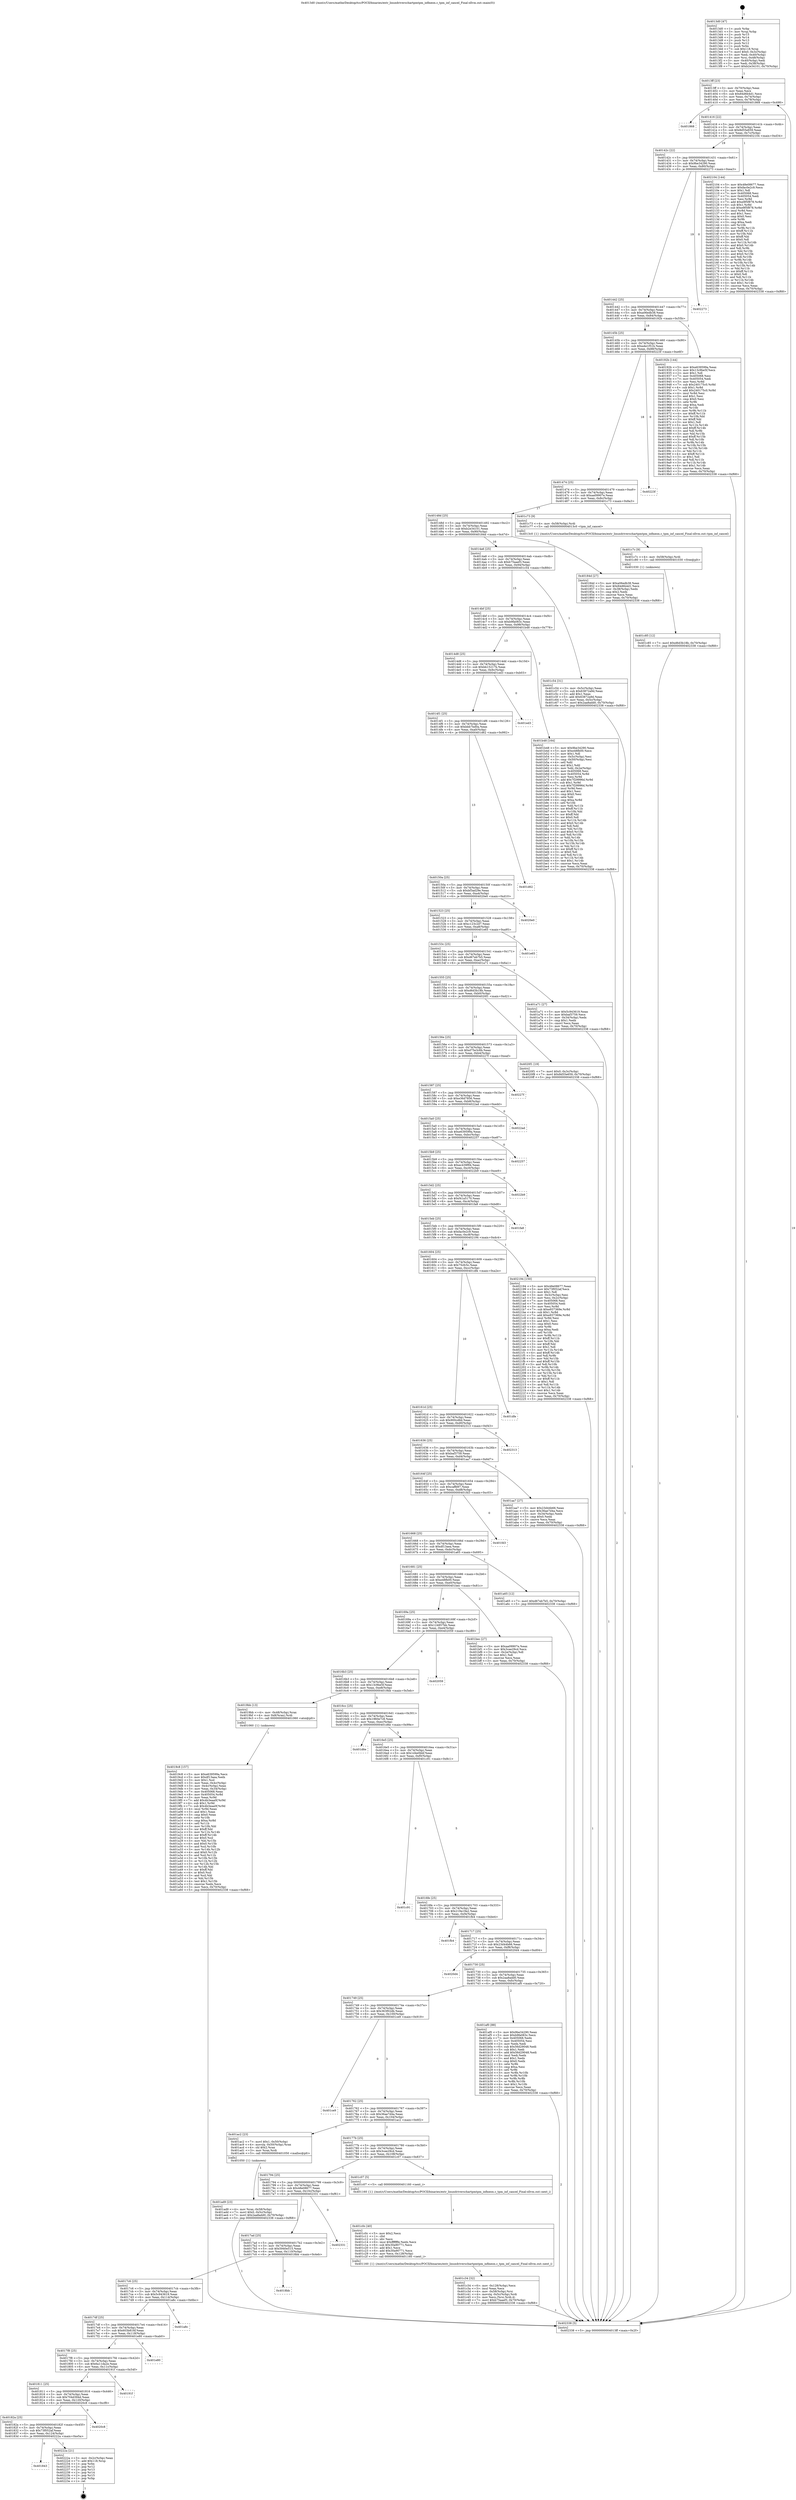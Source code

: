 digraph "0x4013d0" {
  label = "0x4013d0 (/mnt/c/Users/mathe/Desktop/tcc/POCII/binaries/extr_linuxdriverschartpmtpm_infineon.c_tpm_inf_cancel_Final-ollvm.out::main(0))"
  labelloc = "t"
  node[shape=record]

  Entry [label="",width=0.3,height=0.3,shape=circle,fillcolor=black,style=filled]
  "0x4013ff" [label="{
     0x4013ff [23]\l
     | [instrs]\l
     &nbsp;&nbsp;0x4013ff \<+3\>: mov -0x70(%rbp),%eax\l
     &nbsp;&nbsp;0x401402 \<+2\>: mov %eax,%ecx\l
     &nbsp;&nbsp;0x401404 \<+6\>: sub $0x84d6b4d1,%ecx\l
     &nbsp;&nbsp;0x40140a \<+3\>: mov %eax,-0x74(%rbp)\l
     &nbsp;&nbsp;0x40140d \<+3\>: mov %ecx,-0x78(%rbp)\l
     &nbsp;&nbsp;0x401410 \<+6\>: je 0000000000401868 \<main+0x498\>\l
  }"]
  "0x401868" [label="{
     0x401868\l
  }", style=dashed]
  "0x401416" [label="{
     0x401416 [22]\l
     | [instrs]\l
     &nbsp;&nbsp;0x401416 \<+5\>: jmp 000000000040141b \<main+0x4b\>\l
     &nbsp;&nbsp;0x40141b \<+3\>: mov -0x74(%rbp),%eax\l
     &nbsp;&nbsp;0x40141e \<+5\>: sub $0x8d55e659,%eax\l
     &nbsp;&nbsp;0x401423 \<+3\>: mov %eax,-0x7c(%rbp)\l
     &nbsp;&nbsp;0x401426 \<+6\>: je 0000000000402104 \<main+0xd34\>\l
  }"]
  Exit [label="",width=0.3,height=0.3,shape=circle,fillcolor=black,style=filled,peripheries=2]
  "0x402104" [label="{
     0x402104 [144]\l
     | [instrs]\l
     &nbsp;&nbsp;0x402104 \<+5\>: mov $0x48e08677,%eax\l
     &nbsp;&nbsp;0x402109 \<+5\>: mov $0xfac0e2c9,%ecx\l
     &nbsp;&nbsp;0x40210e \<+2\>: mov $0x1,%dl\l
     &nbsp;&nbsp;0x402110 \<+7\>: mov 0x405068,%esi\l
     &nbsp;&nbsp;0x402117 \<+7\>: mov 0x405054,%edi\l
     &nbsp;&nbsp;0x40211e \<+3\>: mov %esi,%r8d\l
     &nbsp;&nbsp;0x402121 \<+7\>: add $0xe9f5f878,%r8d\l
     &nbsp;&nbsp;0x402128 \<+4\>: sub $0x1,%r8d\l
     &nbsp;&nbsp;0x40212c \<+7\>: sub $0xe9f5f878,%r8d\l
     &nbsp;&nbsp;0x402133 \<+4\>: imul %r8d,%esi\l
     &nbsp;&nbsp;0x402137 \<+3\>: and $0x1,%esi\l
     &nbsp;&nbsp;0x40213a \<+3\>: cmp $0x0,%esi\l
     &nbsp;&nbsp;0x40213d \<+4\>: sete %r9b\l
     &nbsp;&nbsp;0x402141 \<+3\>: cmp $0xa,%edi\l
     &nbsp;&nbsp;0x402144 \<+4\>: setl %r10b\l
     &nbsp;&nbsp;0x402148 \<+3\>: mov %r9b,%r11b\l
     &nbsp;&nbsp;0x40214b \<+4\>: xor $0xff,%r11b\l
     &nbsp;&nbsp;0x40214f \<+3\>: mov %r10b,%bl\l
     &nbsp;&nbsp;0x402152 \<+3\>: xor $0xff,%bl\l
     &nbsp;&nbsp;0x402155 \<+3\>: xor $0x0,%dl\l
     &nbsp;&nbsp;0x402158 \<+3\>: mov %r11b,%r14b\l
     &nbsp;&nbsp;0x40215b \<+4\>: and $0x0,%r14b\l
     &nbsp;&nbsp;0x40215f \<+3\>: and %dl,%r9b\l
     &nbsp;&nbsp;0x402162 \<+3\>: mov %bl,%r15b\l
     &nbsp;&nbsp;0x402165 \<+4\>: and $0x0,%r15b\l
     &nbsp;&nbsp;0x402169 \<+3\>: and %dl,%r10b\l
     &nbsp;&nbsp;0x40216c \<+3\>: or %r9b,%r14b\l
     &nbsp;&nbsp;0x40216f \<+3\>: or %r10b,%r15b\l
     &nbsp;&nbsp;0x402172 \<+3\>: xor %r15b,%r14b\l
     &nbsp;&nbsp;0x402175 \<+3\>: or %bl,%r11b\l
     &nbsp;&nbsp;0x402178 \<+4\>: xor $0xff,%r11b\l
     &nbsp;&nbsp;0x40217c \<+3\>: or $0x0,%dl\l
     &nbsp;&nbsp;0x40217f \<+3\>: and %dl,%r11b\l
     &nbsp;&nbsp;0x402182 \<+3\>: or %r11b,%r14b\l
     &nbsp;&nbsp;0x402185 \<+4\>: test $0x1,%r14b\l
     &nbsp;&nbsp;0x402189 \<+3\>: cmovne %ecx,%eax\l
     &nbsp;&nbsp;0x40218c \<+3\>: mov %eax,-0x70(%rbp)\l
     &nbsp;&nbsp;0x40218f \<+5\>: jmp 0000000000402338 \<main+0xf68\>\l
  }"]
  "0x40142c" [label="{
     0x40142c [22]\l
     | [instrs]\l
     &nbsp;&nbsp;0x40142c \<+5\>: jmp 0000000000401431 \<main+0x61\>\l
     &nbsp;&nbsp;0x401431 \<+3\>: mov -0x74(%rbp),%eax\l
     &nbsp;&nbsp;0x401434 \<+5\>: sub $0x9be34290,%eax\l
     &nbsp;&nbsp;0x401439 \<+3\>: mov %eax,-0x80(%rbp)\l
     &nbsp;&nbsp;0x40143c \<+6\>: je 0000000000402273 \<main+0xea3\>\l
  }"]
  "0x401843" [label="{
     0x401843\l
  }", style=dashed]
  "0x402273" [label="{
     0x402273\l
  }", style=dashed]
  "0x401442" [label="{
     0x401442 [25]\l
     | [instrs]\l
     &nbsp;&nbsp;0x401442 \<+5\>: jmp 0000000000401447 \<main+0x77\>\l
     &nbsp;&nbsp;0x401447 \<+3\>: mov -0x74(%rbp),%eax\l
     &nbsp;&nbsp;0x40144a \<+5\>: sub $0xa06edb38,%eax\l
     &nbsp;&nbsp;0x40144f \<+6\>: mov %eax,-0x84(%rbp)\l
     &nbsp;&nbsp;0x401455 \<+6\>: je 000000000040192b \<main+0x55b\>\l
  }"]
  "0x40222a" [label="{
     0x40222a [21]\l
     | [instrs]\l
     &nbsp;&nbsp;0x40222a \<+3\>: mov -0x2c(%rbp),%eax\l
     &nbsp;&nbsp;0x40222d \<+7\>: add $0x118,%rsp\l
     &nbsp;&nbsp;0x402234 \<+1\>: pop %rbx\l
     &nbsp;&nbsp;0x402235 \<+2\>: pop %r12\l
     &nbsp;&nbsp;0x402237 \<+2\>: pop %r13\l
     &nbsp;&nbsp;0x402239 \<+2\>: pop %r14\l
     &nbsp;&nbsp;0x40223b \<+2\>: pop %r15\l
     &nbsp;&nbsp;0x40223d \<+1\>: pop %rbp\l
     &nbsp;&nbsp;0x40223e \<+1\>: ret\l
  }"]
  "0x40192b" [label="{
     0x40192b [144]\l
     | [instrs]\l
     &nbsp;&nbsp;0x40192b \<+5\>: mov $0xe639599a,%eax\l
     &nbsp;&nbsp;0x401930 \<+5\>: mov $0x13c9be5f,%ecx\l
     &nbsp;&nbsp;0x401935 \<+2\>: mov $0x1,%dl\l
     &nbsp;&nbsp;0x401937 \<+7\>: mov 0x405068,%esi\l
     &nbsp;&nbsp;0x40193e \<+7\>: mov 0x405054,%edi\l
     &nbsp;&nbsp;0x401945 \<+3\>: mov %esi,%r8d\l
     &nbsp;&nbsp;0x401948 \<+7\>: sub $0x240175c0,%r8d\l
     &nbsp;&nbsp;0x40194f \<+4\>: sub $0x1,%r8d\l
     &nbsp;&nbsp;0x401953 \<+7\>: add $0x240175c0,%r8d\l
     &nbsp;&nbsp;0x40195a \<+4\>: imul %r8d,%esi\l
     &nbsp;&nbsp;0x40195e \<+3\>: and $0x1,%esi\l
     &nbsp;&nbsp;0x401961 \<+3\>: cmp $0x0,%esi\l
     &nbsp;&nbsp;0x401964 \<+4\>: sete %r9b\l
     &nbsp;&nbsp;0x401968 \<+3\>: cmp $0xa,%edi\l
     &nbsp;&nbsp;0x40196b \<+4\>: setl %r10b\l
     &nbsp;&nbsp;0x40196f \<+3\>: mov %r9b,%r11b\l
     &nbsp;&nbsp;0x401972 \<+4\>: xor $0xff,%r11b\l
     &nbsp;&nbsp;0x401976 \<+3\>: mov %r10b,%bl\l
     &nbsp;&nbsp;0x401979 \<+3\>: xor $0xff,%bl\l
     &nbsp;&nbsp;0x40197c \<+3\>: xor $0x1,%dl\l
     &nbsp;&nbsp;0x40197f \<+3\>: mov %r11b,%r14b\l
     &nbsp;&nbsp;0x401982 \<+4\>: and $0xff,%r14b\l
     &nbsp;&nbsp;0x401986 \<+3\>: and %dl,%r9b\l
     &nbsp;&nbsp;0x401989 \<+3\>: mov %bl,%r15b\l
     &nbsp;&nbsp;0x40198c \<+4\>: and $0xff,%r15b\l
     &nbsp;&nbsp;0x401990 \<+3\>: and %dl,%r10b\l
     &nbsp;&nbsp;0x401993 \<+3\>: or %r9b,%r14b\l
     &nbsp;&nbsp;0x401996 \<+3\>: or %r10b,%r15b\l
     &nbsp;&nbsp;0x401999 \<+3\>: xor %r15b,%r14b\l
     &nbsp;&nbsp;0x40199c \<+3\>: or %bl,%r11b\l
     &nbsp;&nbsp;0x40199f \<+4\>: xor $0xff,%r11b\l
     &nbsp;&nbsp;0x4019a3 \<+3\>: or $0x1,%dl\l
     &nbsp;&nbsp;0x4019a6 \<+3\>: and %dl,%r11b\l
     &nbsp;&nbsp;0x4019a9 \<+3\>: or %r11b,%r14b\l
     &nbsp;&nbsp;0x4019ac \<+4\>: test $0x1,%r14b\l
     &nbsp;&nbsp;0x4019b0 \<+3\>: cmovne %ecx,%eax\l
     &nbsp;&nbsp;0x4019b3 \<+3\>: mov %eax,-0x70(%rbp)\l
     &nbsp;&nbsp;0x4019b6 \<+5\>: jmp 0000000000402338 \<main+0xf68\>\l
  }"]
  "0x40145b" [label="{
     0x40145b [25]\l
     | [instrs]\l
     &nbsp;&nbsp;0x40145b \<+5\>: jmp 0000000000401460 \<main+0x90\>\l
     &nbsp;&nbsp;0x401460 \<+3\>: mov -0x74(%rbp),%eax\l
     &nbsp;&nbsp;0x401463 \<+5\>: sub $0xa4e1f51b,%eax\l
     &nbsp;&nbsp;0x401468 \<+6\>: mov %eax,-0x88(%rbp)\l
     &nbsp;&nbsp;0x40146e \<+6\>: je 000000000040223f \<main+0xe6f\>\l
  }"]
  "0x40182a" [label="{
     0x40182a [25]\l
     | [instrs]\l
     &nbsp;&nbsp;0x40182a \<+5\>: jmp 000000000040182f \<main+0x45f\>\l
     &nbsp;&nbsp;0x40182f \<+3\>: mov -0x74(%rbp),%eax\l
     &nbsp;&nbsp;0x401832 \<+5\>: sub $0x73f052af,%eax\l
     &nbsp;&nbsp;0x401837 \<+6\>: mov %eax,-0x124(%rbp)\l
     &nbsp;&nbsp;0x40183d \<+6\>: je 000000000040222a \<main+0xe5a\>\l
  }"]
  "0x40223f" [label="{
     0x40223f\l
  }", style=dashed]
  "0x401474" [label="{
     0x401474 [25]\l
     | [instrs]\l
     &nbsp;&nbsp;0x401474 \<+5\>: jmp 0000000000401479 \<main+0xa9\>\l
     &nbsp;&nbsp;0x401479 \<+3\>: mov -0x74(%rbp),%eax\l
     &nbsp;&nbsp;0x40147c \<+5\>: sub $0xaa09907e,%eax\l
     &nbsp;&nbsp;0x401481 \<+6\>: mov %eax,-0x8c(%rbp)\l
     &nbsp;&nbsp;0x401487 \<+6\>: je 0000000000401c73 \<main+0x8a3\>\l
  }"]
  "0x4020c8" [label="{
     0x4020c8\l
  }", style=dashed]
  "0x401c73" [label="{
     0x401c73 [9]\l
     | [instrs]\l
     &nbsp;&nbsp;0x401c73 \<+4\>: mov -0x58(%rbp),%rdi\l
     &nbsp;&nbsp;0x401c77 \<+5\>: call 00000000004013c0 \<tpm_inf_cancel\>\l
     | [calls]\l
     &nbsp;&nbsp;0x4013c0 \{1\} (/mnt/c/Users/mathe/Desktop/tcc/POCII/binaries/extr_linuxdriverschartpmtpm_infineon.c_tpm_inf_cancel_Final-ollvm.out::tpm_inf_cancel)\l
  }"]
  "0x40148d" [label="{
     0x40148d [25]\l
     | [instrs]\l
     &nbsp;&nbsp;0x40148d \<+5\>: jmp 0000000000401492 \<main+0xc2\>\l
     &nbsp;&nbsp;0x401492 \<+3\>: mov -0x74(%rbp),%eax\l
     &nbsp;&nbsp;0x401495 \<+5\>: sub $0xb2e34101,%eax\l
     &nbsp;&nbsp;0x40149a \<+6\>: mov %eax,-0x90(%rbp)\l
     &nbsp;&nbsp;0x4014a0 \<+6\>: je 000000000040184d \<main+0x47d\>\l
  }"]
  "0x401811" [label="{
     0x401811 [25]\l
     | [instrs]\l
     &nbsp;&nbsp;0x401811 \<+5\>: jmp 0000000000401816 \<main+0x446\>\l
     &nbsp;&nbsp;0x401816 \<+3\>: mov -0x74(%rbp),%eax\l
     &nbsp;&nbsp;0x401819 \<+5\>: sub $0x704d394d,%eax\l
     &nbsp;&nbsp;0x40181e \<+6\>: mov %eax,-0x120(%rbp)\l
     &nbsp;&nbsp;0x401824 \<+6\>: je 00000000004020c8 \<main+0xcf8\>\l
  }"]
  "0x40184d" [label="{
     0x40184d [27]\l
     | [instrs]\l
     &nbsp;&nbsp;0x40184d \<+5\>: mov $0xa06edb38,%eax\l
     &nbsp;&nbsp;0x401852 \<+5\>: mov $0x84d6b4d1,%ecx\l
     &nbsp;&nbsp;0x401857 \<+3\>: mov -0x38(%rbp),%edx\l
     &nbsp;&nbsp;0x40185a \<+3\>: cmp $0x2,%edx\l
     &nbsp;&nbsp;0x40185d \<+3\>: cmovne %ecx,%eax\l
     &nbsp;&nbsp;0x401860 \<+3\>: mov %eax,-0x70(%rbp)\l
     &nbsp;&nbsp;0x401863 \<+5\>: jmp 0000000000402338 \<main+0xf68\>\l
  }"]
  "0x4014a6" [label="{
     0x4014a6 [25]\l
     | [instrs]\l
     &nbsp;&nbsp;0x4014a6 \<+5\>: jmp 00000000004014ab \<main+0xdb\>\l
     &nbsp;&nbsp;0x4014ab \<+3\>: mov -0x74(%rbp),%eax\l
     &nbsp;&nbsp;0x4014ae \<+5\>: sub $0xb75aaef3,%eax\l
     &nbsp;&nbsp;0x4014b3 \<+6\>: mov %eax,-0x94(%rbp)\l
     &nbsp;&nbsp;0x4014b9 \<+6\>: je 0000000000401c54 \<main+0x884\>\l
  }"]
  "0x402338" [label="{
     0x402338 [5]\l
     | [instrs]\l
     &nbsp;&nbsp;0x402338 \<+5\>: jmp 00000000004013ff \<main+0x2f\>\l
  }"]
  "0x4013d0" [label="{
     0x4013d0 [47]\l
     | [instrs]\l
     &nbsp;&nbsp;0x4013d0 \<+1\>: push %rbp\l
     &nbsp;&nbsp;0x4013d1 \<+3\>: mov %rsp,%rbp\l
     &nbsp;&nbsp;0x4013d4 \<+2\>: push %r15\l
     &nbsp;&nbsp;0x4013d6 \<+2\>: push %r14\l
     &nbsp;&nbsp;0x4013d8 \<+2\>: push %r13\l
     &nbsp;&nbsp;0x4013da \<+2\>: push %r12\l
     &nbsp;&nbsp;0x4013dc \<+1\>: push %rbx\l
     &nbsp;&nbsp;0x4013dd \<+7\>: sub $0x118,%rsp\l
     &nbsp;&nbsp;0x4013e4 \<+7\>: movl $0x0,-0x3c(%rbp)\l
     &nbsp;&nbsp;0x4013eb \<+3\>: mov %edi,-0x40(%rbp)\l
     &nbsp;&nbsp;0x4013ee \<+4\>: mov %rsi,-0x48(%rbp)\l
     &nbsp;&nbsp;0x4013f2 \<+3\>: mov -0x40(%rbp),%edi\l
     &nbsp;&nbsp;0x4013f5 \<+3\>: mov %edi,-0x38(%rbp)\l
     &nbsp;&nbsp;0x4013f8 \<+7\>: movl $0xb2e34101,-0x70(%rbp)\l
  }"]
  "0x40191f" [label="{
     0x40191f\l
  }", style=dashed]
  "0x401c54" [label="{
     0x401c54 [31]\l
     | [instrs]\l
     &nbsp;&nbsp;0x401c54 \<+3\>: mov -0x5c(%rbp),%eax\l
     &nbsp;&nbsp;0x401c57 \<+5\>: sub $0x63872a9d,%eax\l
     &nbsp;&nbsp;0x401c5c \<+3\>: add $0x1,%eax\l
     &nbsp;&nbsp;0x401c5f \<+5\>: add $0x63872a9d,%eax\l
     &nbsp;&nbsp;0x401c64 \<+3\>: mov %eax,-0x5c(%rbp)\l
     &nbsp;&nbsp;0x401c67 \<+7\>: movl $0x2aa8add0,-0x70(%rbp)\l
     &nbsp;&nbsp;0x401c6e \<+5\>: jmp 0000000000402338 \<main+0xf68\>\l
  }"]
  "0x4014bf" [label="{
     0x4014bf [25]\l
     | [instrs]\l
     &nbsp;&nbsp;0x4014bf \<+5\>: jmp 00000000004014c4 \<main+0xf4\>\l
     &nbsp;&nbsp;0x4014c4 \<+3\>: mov -0x74(%rbp),%eax\l
     &nbsp;&nbsp;0x4014c7 \<+5\>: sub $0xb9fa083c,%eax\l
     &nbsp;&nbsp;0x4014cc \<+6\>: mov %eax,-0x98(%rbp)\l
     &nbsp;&nbsp;0x4014d2 \<+6\>: je 0000000000401b48 \<main+0x778\>\l
  }"]
  "0x4017f8" [label="{
     0x4017f8 [25]\l
     | [instrs]\l
     &nbsp;&nbsp;0x4017f8 \<+5\>: jmp 00000000004017fd \<main+0x42d\>\l
     &nbsp;&nbsp;0x4017fd \<+3\>: mov -0x74(%rbp),%eax\l
     &nbsp;&nbsp;0x401800 \<+5\>: sub $0x6a11da2e,%eax\l
     &nbsp;&nbsp;0x401805 \<+6\>: mov %eax,-0x11c(%rbp)\l
     &nbsp;&nbsp;0x40180b \<+6\>: je 000000000040191f \<main+0x54f\>\l
  }"]
  "0x401b48" [label="{
     0x401b48 [164]\l
     | [instrs]\l
     &nbsp;&nbsp;0x401b48 \<+5\>: mov $0x9be34290,%eax\l
     &nbsp;&nbsp;0x401b4d \<+5\>: mov $0xe48fb00,%ecx\l
     &nbsp;&nbsp;0x401b52 \<+2\>: mov $0x1,%dl\l
     &nbsp;&nbsp;0x401b54 \<+3\>: mov -0x5c(%rbp),%esi\l
     &nbsp;&nbsp;0x401b57 \<+3\>: cmp -0x50(%rbp),%esi\l
     &nbsp;&nbsp;0x401b5a \<+4\>: setl %dil\l
     &nbsp;&nbsp;0x401b5e \<+4\>: and $0x1,%dil\l
     &nbsp;&nbsp;0x401b62 \<+4\>: mov %dil,-0x2e(%rbp)\l
     &nbsp;&nbsp;0x401b66 \<+7\>: mov 0x405068,%esi\l
     &nbsp;&nbsp;0x401b6d \<+8\>: mov 0x405054,%r8d\l
     &nbsp;&nbsp;0x401b75 \<+3\>: mov %esi,%r9d\l
     &nbsp;&nbsp;0x401b78 \<+7\>: add $0x7f29996d,%r9d\l
     &nbsp;&nbsp;0x401b7f \<+4\>: sub $0x1,%r9d\l
     &nbsp;&nbsp;0x401b83 \<+7\>: sub $0x7f29996d,%r9d\l
     &nbsp;&nbsp;0x401b8a \<+4\>: imul %r9d,%esi\l
     &nbsp;&nbsp;0x401b8e \<+3\>: and $0x1,%esi\l
     &nbsp;&nbsp;0x401b91 \<+3\>: cmp $0x0,%esi\l
     &nbsp;&nbsp;0x401b94 \<+4\>: sete %dil\l
     &nbsp;&nbsp;0x401b98 \<+4\>: cmp $0xa,%r8d\l
     &nbsp;&nbsp;0x401b9c \<+4\>: setl %r10b\l
     &nbsp;&nbsp;0x401ba0 \<+3\>: mov %dil,%r11b\l
     &nbsp;&nbsp;0x401ba3 \<+4\>: xor $0xff,%r11b\l
     &nbsp;&nbsp;0x401ba7 \<+3\>: mov %r10b,%bl\l
     &nbsp;&nbsp;0x401baa \<+3\>: xor $0xff,%bl\l
     &nbsp;&nbsp;0x401bad \<+3\>: xor $0x0,%dl\l
     &nbsp;&nbsp;0x401bb0 \<+3\>: mov %r11b,%r14b\l
     &nbsp;&nbsp;0x401bb3 \<+4\>: and $0x0,%r14b\l
     &nbsp;&nbsp;0x401bb7 \<+3\>: and %dl,%dil\l
     &nbsp;&nbsp;0x401bba \<+3\>: mov %bl,%r15b\l
     &nbsp;&nbsp;0x401bbd \<+4\>: and $0x0,%r15b\l
     &nbsp;&nbsp;0x401bc1 \<+3\>: and %dl,%r10b\l
     &nbsp;&nbsp;0x401bc4 \<+3\>: or %dil,%r14b\l
     &nbsp;&nbsp;0x401bc7 \<+3\>: or %r10b,%r15b\l
     &nbsp;&nbsp;0x401bca \<+3\>: xor %r15b,%r14b\l
     &nbsp;&nbsp;0x401bcd \<+3\>: or %bl,%r11b\l
     &nbsp;&nbsp;0x401bd0 \<+4\>: xor $0xff,%r11b\l
     &nbsp;&nbsp;0x401bd4 \<+3\>: or $0x0,%dl\l
     &nbsp;&nbsp;0x401bd7 \<+3\>: and %dl,%r11b\l
     &nbsp;&nbsp;0x401bda \<+3\>: or %r11b,%r14b\l
     &nbsp;&nbsp;0x401bdd \<+4\>: test $0x1,%r14b\l
     &nbsp;&nbsp;0x401be1 \<+3\>: cmovne %ecx,%eax\l
     &nbsp;&nbsp;0x401be4 \<+3\>: mov %eax,-0x70(%rbp)\l
     &nbsp;&nbsp;0x401be7 \<+5\>: jmp 0000000000402338 \<main+0xf68\>\l
  }"]
  "0x4014d8" [label="{
     0x4014d8 [25]\l
     | [instrs]\l
     &nbsp;&nbsp;0x4014d8 \<+5\>: jmp 00000000004014dd \<main+0x10d\>\l
     &nbsp;&nbsp;0x4014dd \<+3\>: mov -0x74(%rbp),%eax\l
     &nbsp;&nbsp;0x4014e0 \<+5\>: sub $0xbb15217b,%eax\l
     &nbsp;&nbsp;0x4014e5 \<+6\>: mov %eax,-0x9c(%rbp)\l
     &nbsp;&nbsp;0x4014eb \<+6\>: je 0000000000401ed3 \<main+0xb03\>\l
  }"]
  "0x401e80" [label="{
     0x401e80\l
  }", style=dashed]
  "0x401ed3" [label="{
     0x401ed3\l
  }", style=dashed]
  "0x4014f1" [label="{
     0x4014f1 [25]\l
     | [instrs]\l
     &nbsp;&nbsp;0x4014f1 \<+5\>: jmp 00000000004014f6 \<main+0x126\>\l
     &nbsp;&nbsp;0x4014f6 \<+3\>: mov -0x74(%rbp),%eax\l
     &nbsp;&nbsp;0x4014f9 \<+5\>: sub $0xbbb7bd0a,%eax\l
     &nbsp;&nbsp;0x4014fe \<+6\>: mov %eax,-0xa0(%rbp)\l
     &nbsp;&nbsp;0x401504 \<+6\>: je 0000000000401d62 \<main+0x992\>\l
  }"]
  "0x4017df" [label="{
     0x4017df [25]\l
     | [instrs]\l
     &nbsp;&nbsp;0x4017df \<+5\>: jmp 00000000004017e4 \<main+0x414\>\l
     &nbsp;&nbsp;0x4017e4 \<+3\>: mov -0x74(%rbp),%eax\l
     &nbsp;&nbsp;0x4017e7 \<+5\>: sub $0x603b816f,%eax\l
     &nbsp;&nbsp;0x4017ec \<+6\>: mov %eax,-0x118(%rbp)\l
     &nbsp;&nbsp;0x4017f2 \<+6\>: je 0000000000401e80 \<main+0xab0\>\l
  }"]
  "0x401d62" [label="{
     0x401d62\l
  }", style=dashed]
  "0x40150a" [label="{
     0x40150a [25]\l
     | [instrs]\l
     &nbsp;&nbsp;0x40150a \<+5\>: jmp 000000000040150f \<main+0x13f\>\l
     &nbsp;&nbsp;0x40150f \<+3\>: mov -0x74(%rbp),%eax\l
     &nbsp;&nbsp;0x401512 \<+5\>: sub $0xbf3ad29e,%eax\l
     &nbsp;&nbsp;0x401517 \<+6\>: mov %eax,-0xa4(%rbp)\l
     &nbsp;&nbsp;0x40151d \<+6\>: je 00000000004020e0 \<main+0xd10\>\l
  }"]
  "0x401a8c" [label="{
     0x401a8c\l
  }", style=dashed]
  "0x4020e0" [label="{
     0x4020e0\l
  }", style=dashed]
  "0x401523" [label="{
     0x401523 [25]\l
     | [instrs]\l
     &nbsp;&nbsp;0x401523 \<+5\>: jmp 0000000000401528 \<main+0x158\>\l
     &nbsp;&nbsp;0x401528 \<+3\>: mov -0x74(%rbp),%eax\l
     &nbsp;&nbsp;0x40152b \<+5\>: sub $0xc123c2d7,%eax\l
     &nbsp;&nbsp;0x401530 \<+6\>: mov %eax,-0xa8(%rbp)\l
     &nbsp;&nbsp;0x401536 \<+6\>: je 0000000000401e65 \<main+0xa95\>\l
  }"]
  "0x4017c6" [label="{
     0x4017c6 [25]\l
     | [instrs]\l
     &nbsp;&nbsp;0x4017c6 \<+5\>: jmp 00000000004017cb \<main+0x3fb\>\l
     &nbsp;&nbsp;0x4017cb \<+3\>: mov -0x74(%rbp),%eax\l
     &nbsp;&nbsp;0x4017ce \<+5\>: sub $0x5c943619,%eax\l
     &nbsp;&nbsp;0x4017d3 \<+6\>: mov %eax,-0x114(%rbp)\l
     &nbsp;&nbsp;0x4017d9 \<+6\>: je 0000000000401a8c \<main+0x6bc\>\l
  }"]
  "0x401e65" [label="{
     0x401e65\l
  }", style=dashed]
  "0x40153c" [label="{
     0x40153c [25]\l
     | [instrs]\l
     &nbsp;&nbsp;0x40153c \<+5\>: jmp 0000000000401541 \<main+0x171\>\l
     &nbsp;&nbsp;0x401541 \<+3\>: mov -0x74(%rbp),%eax\l
     &nbsp;&nbsp;0x401544 \<+5\>: sub $0xd67eb7b5,%eax\l
     &nbsp;&nbsp;0x401549 \<+6\>: mov %eax,-0xac(%rbp)\l
     &nbsp;&nbsp;0x40154f \<+6\>: je 0000000000401a71 \<main+0x6a1\>\l
  }"]
  "0x4018bb" [label="{
     0x4018bb\l
  }", style=dashed]
  "0x401a71" [label="{
     0x401a71 [27]\l
     | [instrs]\l
     &nbsp;&nbsp;0x401a71 \<+5\>: mov $0x5c943619,%eax\l
     &nbsp;&nbsp;0x401a76 \<+5\>: mov $0xbaf3759,%ecx\l
     &nbsp;&nbsp;0x401a7b \<+3\>: mov -0x34(%rbp),%edx\l
     &nbsp;&nbsp;0x401a7e \<+3\>: cmp $0x1,%edx\l
     &nbsp;&nbsp;0x401a81 \<+3\>: cmovl %ecx,%eax\l
     &nbsp;&nbsp;0x401a84 \<+3\>: mov %eax,-0x70(%rbp)\l
     &nbsp;&nbsp;0x401a87 \<+5\>: jmp 0000000000402338 \<main+0xf68\>\l
  }"]
  "0x401555" [label="{
     0x401555 [25]\l
     | [instrs]\l
     &nbsp;&nbsp;0x401555 \<+5\>: jmp 000000000040155a \<main+0x18a\>\l
     &nbsp;&nbsp;0x40155a \<+3\>: mov -0x74(%rbp),%eax\l
     &nbsp;&nbsp;0x40155d \<+5\>: sub $0xd6d3b18b,%eax\l
     &nbsp;&nbsp;0x401562 \<+6\>: mov %eax,-0xb0(%rbp)\l
     &nbsp;&nbsp;0x401568 \<+6\>: je 00000000004020f1 \<main+0xd21\>\l
  }"]
  "0x4017ad" [label="{
     0x4017ad [25]\l
     | [instrs]\l
     &nbsp;&nbsp;0x4017ad \<+5\>: jmp 00000000004017b2 \<main+0x3e2\>\l
     &nbsp;&nbsp;0x4017b2 \<+3\>: mov -0x74(%rbp),%eax\l
     &nbsp;&nbsp;0x4017b5 \<+5\>: sub $0x5940e515,%eax\l
     &nbsp;&nbsp;0x4017ba \<+6\>: mov %eax,-0x110(%rbp)\l
     &nbsp;&nbsp;0x4017c0 \<+6\>: je 00000000004018bb \<main+0x4eb\>\l
  }"]
  "0x4020f1" [label="{
     0x4020f1 [19]\l
     | [instrs]\l
     &nbsp;&nbsp;0x4020f1 \<+7\>: movl $0x0,-0x3c(%rbp)\l
     &nbsp;&nbsp;0x4020f8 \<+7\>: movl $0x8d55e659,-0x70(%rbp)\l
     &nbsp;&nbsp;0x4020ff \<+5\>: jmp 0000000000402338 \<main+0xf68\>\l
  }"]
  "0x40156e" [label="{
     0x40156e [25]\l
     | [instrs]\l
     &nbsp;&nbsp;0x40156e \<+5\>: jmp 0000000000401573 \<main+0x1a3\>\l
     &nbsp;&nbsp;0x401573 \<+3\>: mov -0x74(%rbp),%eax\l
     &nbsp;&nbsp;0x401576 \<+5\>: sub $0xd75e3c6b,%eax\l
     &nbsp;&nbsp;0x40157b \<+6\>: mov %eax,-0xb4(%rbp)\l
     &nbsp;&nbsp;0x401581 \<+6\>: je 000000000040227f \<main+0xeaf\>\l
  }"]
  "0x402331" [label="{
     0x402331\l
  }", style=dashed]
  "0x40227f" [label="{
     0x40227f\l
  }", style=dashed]
  "0x401587" [label="{
     0x401587 [25]\l
     | [instrs]\l
     &nbsp;&nbsp;0x401587 \<+5\>: jmp 000000000040158c \<main+0x1bc\>\l
     &nbsp;&nbsp;0x40158c \<+3\>: mov -0x74(%rbp),%eax\l
     &nbsp;&nbsp;0x40158f \<+5\>: sub $0xe36d7856,%eax\l
     &nbsp;&nbsp;0x401594 \<+6\>: mov %eax,-0xb8(%rbp)\l
     &nbsp;&nbsp;0x40159a \<+6\>: je 00000000004022ad \<main+0xedd\>\l
  }"]
  "0x401c85" [label="{
     0x401c85 [12]\l
     | [instrs]\l
     &nbsp;&nbsp;0x401c85 \<+7\>: movl $0xd6d3b18b,-0x70(%rbp)\l
     &nbsp;&nbsp;0x401c8c \<+5\>: jmp 0000000000402338 \<main+0xf68\>\l
  }"]
  "0x4022ad" [label="{
     0x4022ad\l
  }", style=dashed]
  "0x4015a0" [label="{
     0x4015a0 [25]\l
     | [instrs]\l
     &nbsp;&nbsp;0x4015a0 \<+5\>: jmp 00000000004015a5 \<main+0x1d5\>\l
     &nbsp;&nbsp;0x4015a5 \<+3\>: mov -0x74(%rbp),%eax\l
     &nbsp;&nbsp;0x4015a8 \<+5\>: sub $0xe639599a,%eax\l
     &nbsp;&nbsp;0x4015ad \<+6\>: mov %eax,-0xbc(%rbp)\l
     &nbsp;&nbsp;0x4015b3 \<+6\>: je 0000000000402257 \<main+0xe87\>\l
  }"]
  "0x401c7c" [label="{
     0x401c7c [9]\l
     | [instrs]\l
     &nbsp;&nbsp;0x401c7c \<+4\>: mov -0x58(%rbp),%rdi\l
     &nbsp;&nbsp;0x401c80 \<+5\>: call 0000000000401030 \<free@plt\>\l
     | [calls]\l
     &nbsp;&nbsp;0x401030 \{1\} (unknown)\l
  }"]
  "0x402257" [label="{
     0x402257\l
  }", style=dashed]
  "0x4015b9" [label="{
     0x4015b9 [25]\l
     | [instrs]\l
     &nbsp;&nbsp;0x4015b9 \<+5\>: jmp 00000000004015be \<main+0x1ee\>\l
     &nbsp;&nbsp;0x4015be \<+3\>: mov -0x74(%rbp),%eax\l
     &nbsp;&nbsp;0x4015c1 \<+5\>: sub $0xec439f94,%eax\l
     &nbsp;&nbsp;0x4015c6 \<+6\>: mov %eax,-0xc0(%rbp)\l
     &nbsp;&nbsp;0x4015cc \<+6\>: je 00000000004022b9 \<main+0xee9\>\l
  }"]
  "0x401c34" [label="{
     0x401c34 [32]\l
     | [instrs]\l
     &nbsp;&nbsp;0x401c34 \<+6\>: mov -0x128(%rbp),%ecx\l
     &nbsp;&nbsp;0x401c3a \<+3\>: imul %eax,%ecx\l
     &nbsp;&nbsp;0x401c3d \<+4\>: mov -0x58(%rbp),%rsi\l
     &nbsp;&nbsp;0x401c41 \<+4\>: movslq -0x5c(%rbp),%rdi\l
     &nbsp;&nbsp;0x401c45 \<+3\>: mov %ecx,(%rsi,%rdi,4)\l
     &nbsp;&nbsp;0x401c48 \<+7\>: movl $0xb75aaef3,-0x70(%rbp)\l
     &nbsp;&nbsp;0x401c4f \<+5\>: jmp 0000000000402338 \<main+0xf68\>\l
  }"]
  "0x4022b9" [label="{
     0x4022b9\l
  }", style=dashed]
  "0x4015d2" [label="{
     0x4015d2 [25]\l
     | [instrs]\l
     &nbsp;&nbsp;0x4015d2 \<+5\>: jmp 00000000004015d7 \<main+0x207\>\l
     &nbsp;&nbsp;0x4015d7 \<+3\>: mov -0x74(%rbp),%eax\l
     &nbsp;&nbsp;0x4015da \<+5\>: sub $0xf41a5170,%eax\l
     &nbsp;&nbsp;0x4015df \<+6\>: mov %eax,-0xc4(%rbp)\l
     &nbsp;&nbsp;0x4015e5 \<+6\>: je 0000000000401fa8 \<main+0xbd8\>\l
  }"]
  "0x401c0c" [label="{
     0x401c0c [40]\l
     | [instrs]\l
     &nbsp;&nbsp;0x401c0c \<+5\>: mov $0x2,%ecx\l
     &nbsp;&nbsp;0x401c11 \<+1\>: cltd\l
     &nbsp;&nbsp;0x401c12 \<+2\>: idiv %ecx\l
     &nbsp;&nbsp;0x401c14 \<+6\>: imul $0xfffffffe,%edx,%ecx\l
     &nbsp;&nbsp;0x401c1a \<+6\>: sub $0x30a90771,%ecx\l
     &nbsp;&nbsp;0x401c20 \<+3\>: add $0x1,%ecx\l
     &nbsp;&nbsp;0x401c23 \<+6\>: add $0x30a90771,%ecx\l
     &nbsp;&nbsp;0x401c29 \<+6\>: mov %ecx,-0x128(%rbp)\l
     &nbsp;&nbsp;0x401c2f \<+5\>: call 0000000000401160 \<next_i\>\l
     | [calls]\l
     &nbsp;&nbsp;0x401160 \{1\} (/mnt/c/Users/mathe/Desktop/tcc/POCII/binaries/extr_linuxdriverschartpmtpm_infineon.c_tpm_inf_cancel_Final-ollvm.out::next_i)\l
  }"]
  "0x401fa8" [label="{
     0x401fa8\l
  }", style=dashed]
  "0x4015eb" [label="{
     0x4015eb [25]\l
     | [instrs]\l
     &nbsp;&nbsp;0x4015eb \<+5\>: jmp 00000000004015f0 \<main+0x220\>\l
     &nbsp;&nbsp;0x4015f0 \<+3\>: mov -0x74(%rbp),%eax\l
     &nbsp;&nbsp;0x4015f3 \<+5\>: sub $0xfac0e2c9,%eax\l
     &nbsp;&nbsp;0x4015f8 \<+6\>: mov %eax,-0xc8(%rbp)\l
     &nbsp;&nbsp;0x4015fe \<+6\>: je 0000000000402194 \<main+0xdc4\>\l
  }"]
  "0x401794" [label="{
     0x401794 [25]\l
     | [instrs]\l
     &nbsp;&nbsp;0x401794 \<+5\>: jmp 0000000000401799 \<main+0x3c9\>\l
     &nbsp;&nbsp;0x401799 \<+3\>: mov -0x74(%rbp),%eax\l
     &nbsp;&nbsp;0x40179c \<+5\>: sub $0x48e08677,%eax\l
     &nbsp;&nbsp;0x4017a1 \<+6\>: mov %eax,-0x10c(%rbp)\l
     &nbsp;&nbsp;0x4017a7 \<+6\>: je 0000000000402331 \<main+0xf61\>\l
  }"]
  "0x402194" [label="{
     0x402194 [150]\l
     | [instrs]\l
     &nbsp;&nbsp;0x402194 \<+5\>: mov $0x48e08677,%eax\l
     &nbsp;&nbsp;0x402199 \<+5\>: mov $0x73f052af,%ecx\l
     &nbsp;&nbsp;0x40219e \<+2\>: mov $0x1,%dl\l
     &nbsp;&nbsp;0x4021a0 \<+3\>: mov -0x3c(%rbp),%esi\l
     &nbsp;&nbsp;0x4021a3 \<+3\>: mov %esi,-0x2c(%rbp)\l
     &nbsp;&nbsp;0x4021a6 \<+7\>: mov 0x405068,%esi\l
     &nbsp;&nbsp;0x4021ad \<+7\>: mov 0x405054,%edi\l
     &nbsp;&nbsp;0x4021b4 \<+3\>: mov %esi,%r8d\l
     &nbsp;&nbsp;0x4021b7 \<+7\>: sub $0xe937369e,%r8d\l
     &nbsp;&nbsp;0x4021be \<+4\>: sub $0x1,%r8d\l
     &nbsp;&nbsp;0x4021c2 \<+7\>: add $0xe937369e,%r8d\l
     &nbsp;&nbsp;0x4021c9 \<+4\>: imul %r8d,%esi\l
     &nbsp;&nbsp;0x4021cd \<+3\>: and $0x1,%esi\l
     &nbsp;&nbsp;0x4021d0 \<+3\>: cmp $0x0,%esi\l
     &nbsp;&nbsp;0x4021d3 \<+4\>: sete %r9b\l
     &nbsp;&nbsp;0x4021d7 \<+3\>: cmp $0xa,%edi\l
     &nbsp;&nbsp;0x4021da \<+4\>: setl %r10b\l
     &nbsp;&nbsp;0x4021de \<+3\>: mov %r9b,%r11b\l
     &nbsp;&nbsp;0x4021e1 \<+4\>: xor $0xff,%r11b\l
     &nbsp;&nbsp;0x4021e5 \<+3\>: mov %r10b,%bl\l
     &nbsp;&nbsp;0x4021e8 \<+3\>: xor $0xff,%bl\l
     &nbsp;&nbsp;0x4021eb \<+3\>: xor $0x1,%dl\l
     &nbsp;&nbsp;0x4021ee \<+3\>: mov %r11b,%r14b\l
     &nbsp;&nbsp;0x4021f1 \<+4\>: and $0xff,%r14b\l
     &nbsp;&nbsp;0x4021f5 \<+3\>: and %dl,%r9b\l
     &nbsp;&nbsp;0x4021f8 \<+3\>: mov %bl,%r15b\l
     &nbsp;&nbsp;0x4021fb \<+4\>: and $0xff,%r15b\l
     &nbsp;&nbsp;0x4021ff \<+3\>: and %dl,%r10b\l
     &nbsp;&nbsp;0x402202 \<+3\>: or %r9b,%r14b\l
     &nbsp;&nbsp;0x402205 \<+3\>: or %r10b,%r15b\l
     &nbsp;&nbsp;0x402208 \<+3\>: xor %r15b,%r14b\l
     &nbsp;&nbsp;0x40220b \<+3\>: or %bl,%r11b\l
     &nbsp;&nbsp;0x40220e \<+4\>: xor $0xff,%r11b\l
     &nbsp;&nbsp;0x402212 \<+3\>: or $0x1,%dl\l
     &nbsp;&nbsp;0x402215 \<+3\>: and %dl,%r11b\l
     &nbsp;&nbsp;0x402218 \<+3\>: or %r11b,%r14b\l
     &nbsp;&nbsp;0x40221b \<+4\>: test $0x1,%r14b\l
     &nbsp;&nbsp;0x40221f \<+3\>: cmovne %ecx,%eax\l
     &nbsp;&nbsp;0x402222 \<+3\>: mov %eax,-0x70(%rbp)\l
     &nbsp;&nbsp;0x402225 \<+5\>: jmp 0000000000402338 \<main+0xf68\>\l
  }"]
  "0x401604" [label="{
     0x401604 [25]\l
     | [instrs]\l
     &nbsp;&nbsp;0x401604 \<+5\>: jmp 0000000000401609 \<main+0x239\>\l
     &nbsp;&nbsp;0x401609 \<+3\>: mov -0x74(%rbp),%eax\l
     &nbsp;&nbsp;0x40160c \<+5\>: sub $0x75cfc5c,%eax\l
     &nbsp;&nbsp;0x401611 \<+6\>: mov %eax,-0xcc(%rbp)\l
     &nbsp;&nbsp;0x401617 \<+6\>: je 0000000000401dfe \<main+0xa2e\>\l
  }"]
  "0x401c07" [label="{
     0x401c07 [5]\l
     | [instrs]\l
     &nbsp;&nbsp;0x401c07 \<+5\>: call 0000000000401160 \<next_i\>\l
     | [calls]\l
     &nbsp;&nbsp;0x401160 \{1\} (/mnt/c/Users/mathe/Desktop/tcc/POCII/binaries/extr_linuxdriverschartpmtpm_infineon.c_tpm_inf_cancel_Final-ollvm.out::next_i)\l
  }"]
  "0x401dfe" [label="{
     0x401dfe\l
  }", style=dashed]
  "0x40161d" [label="{
     0x40161d [25]\l
     | [instrs]\l
     &nbsp;&nbsp;0x40161d \<+5\>: jmp 0000000000401622 \<main+0x252\>\l
     &nbsp;&nbsp;0x401622 \<+3\>: mov -0x74(%rbp),%eax\l
     &nbsp;&nbsp;0x401625 \<+5\>: sub $0x900cd6d,%eax\l
     &nbsp;&nbsp;0x40162a \<+6\>: mov %eax,-0xd0(%rbp)\l
     &nbsp;&nbsp;0x401630 \<+6\>: je 0000000000402313 \<main+0xf43\>\l
  }"]
  "0x401ad9" [label="{
     0x401ad9 [23]\l
     | [instrs]\l
     &nbsp;&nbsp;0x401ad9 \<+4\>: mov %rax,-0x58(%rbp)\l
     &nbsp;&nbsp;0x401add \<+7\>: movl $0x0,-0x5c(%rbp)\l
     &nbsp;&nbsp;0x401ae4 \<+7\>: movl $0x2aa8add0,-0x70(%rbp)\l
     &nbsp;&nbsp;0x401aeb \<+5\>: jmp 0000000000402338 \<main+0xf68\>\l
  }"]
  "0x402313" [label="{
     0x402313\l
  }", style=dashed]
  "0x401636" [label="{
     0x401636 [25]\l
     | [instrs]\l
     &nbsp;&nbsp;0x401636 \<+5\>: jmp 000000000040163b \<main+0x26b\>\l
     &nbsp;&nbsp;0x40163b \<+3\>: mov -0x74(%rbp),%eax\l
     &nbsp;&nbsp;0x40163e \<+5\>: sub $0xbaf3759,%eax\l
     &nbsp;&nbsp;0x401643 \<+6\>: mov %eax,-0xd4(%rbp)\l
     &nbsp;&nbsp;0x401649 \<+6\>: je 0000000000401aa7 \<main+0x6d7\>\l
  }"]
  "0x40177b" [label="{
     0x40177b [25]\l
     | [instrs]\l
     &nbsp;&nbsp;0x40177b \<+5\>: jmp 0000000000401780 \<main+0x3b0\>\l
     &nbsp;&nbsp;0x401780 \<+3\>: mov -0x74(%rbp),%eax\l
     &nbsp;&nbsp;0x401783 \<+5\>: sub $0x3cee29cd,%eax\l
     &nbsp;&nbsp;0x401788 \<+6\>: mov %eax,-0x108(%rbp)\l
     &nbsp;&nbsp;0x40178e \<+6\>: je 0000000000401c07 \<main+0x837\>\l
  }"]
  "0x401aa7" [label="{
     0x401aa7 [27]\l
     | [instrs]\l
     &nbsp;&nbsp;0x401aa7 \<+5\>: mov $0x23d44b66,%eax\l
     &nbsp;&nbsp;0x401aac \<+5\>: mov $0x36ae7d4a,%ecx\l
     &nbsp;&nbsp;0x401ab1 \<+3\>: mov -0x34(%rbp),%edx\l
     &nbsp;&nbsp;0x401ab4 \<+3\>: cmp $0x0,%edx\l
     &nbsp;&nbsp;0x401ab7 \<+3\>: cmove %ecx,%eax\l
     &nbsp;&nbsp;0x401aba \<+3\>: mov %eax,-0x70(%rbp)\l
     &nbsp;&nbsp;0x401abd \<+5\>: jmp 0000000000402338 \<main+0xf68\>\l
  }"]
  "0x40164f" [label="{
     0x40164f [25]\l
     | [instrs]\l
     &nbsp;&nbsp;0x40164f \<+5\>: jmp 0000000000401654 \<main+0x284\>\l
     &nbsp;&nbsp;0x401654 \<+3\>: mov -0x74(%rbp),%eax\l
     &nbsp;&nbsp;0x401657 \<+5\>: sub $0xcaffd97,%eax\l
     &nbsp;&nbsp;0x40165c \<+6\>: mov %eax,-0xd8(%rbp)\l
     &nbsp;&nbsp;0x401662 \<+6\>: je 0000000000401fd3 \<main+0xc03\>\l
  }"]
  "0x401ac2" [label="{
     0x401ac2 [23]\l
     | [instrs]\l
     &nbsp;&nbsp;0x401ac2 \<+7\>: movl $0x1,-0x50(%rbp)\l
     &nbsp;&nbsp;0x401ac9 \<+4\>: movslq -0x50(%rbp),%rax\l
     &nbsp;&nbsp;0x401acd \<+4\>: shl $0x2,%rax\l
     &nbsp;&nbsp;0x401ad1 \<+3\>: mov %rax,%rdi\l
     &nbsp;&nbsp;0x401ad4 \<+5\>: call 0000000000401050 \<malloc@plt\>\l
     | [calls]\l
     &nbsp;&nbsp;0x401050 \{1\} (unknown)\l
  }"]
  "0x401fd3" [label="{
     0x401fd3\l
  }", style=dashed]
  "0x401668" [label="{
     0x401668 [25]\l
     | [instrs]\l
     &nbsp;&nbsp;0x401668 \<+5\>: jmp 000000000040166d \<main+0x29d\>\l
     &nbsp;&nbsp;0x40166d \<+3\>: mov -0x74(%rbp),%eax\l
     &nbsp;&nbsp;0x401670 \<+5\>: sub $0xdf13aea,%eax\l
     &nbsp;&nbsp;0x401675 \<+6\>: mov %eax,-0xdc(%rbp)\l
     &nbsp;&nbsp;0x40167b \<+6\>: je 0000000000401a65 \<main+0x695\>\l
  }"]
  "0x401762" [label="{
     0x401762 [25]\l
     | [instrs]\l
     &nbsp;&nbsp;0x401762 \<+5\>: jmp 0000000000401767 \<main+0x397\>\l
     &nbsp;&nbsp;0x401767 \<+3\>: mov -0x74(%rbp),%eax\l
     &nbsp;&nbsp;0x40176a \<+5\>: sub $0x36ae7d4a,%eax\l
     &nbsp;&nbsp;0x40176f \<+6\>: mov %eax,-0x104(%rbp)\l
     &nbsp;&nbsp;0x401775 \<+6\>: je 0000000000401ac2 \<main+0x6f2\>\l
  }"]
  "0x401a65" [label="{
     0x401a65 [12]\l
     | [instrs]\l
     &nbsp;&nbsp;0x401a65 \<+7\>: movl $0xd67eb7b5,-0x70(%rbp)\l
     &nbsp;&nbsp;0x401a6c \<+5\>: jmp 0000000000402338 \<main+0xf68\>\l
  }"]
  "0x401681" [label="{
     0x401681 [25]\l
     | [instrs]\l
     &nbsp;&nbsp;0x401681 \<+5\>: jmp 0000000000401686 \<main+0x2b6\>\l
     &nbsp;&nbsp;0x401686 \<+3\>: mov -0x74(%rbp),%eax\l
     &nbsp;&nbsp;0x401689 \<+5\>: sub $0xe48fb00,%eax\l
     &nbsp;&nbsp;0x40168e \<+6\>: mov %eax,-0xe0(%rbp)\l
     &nbsp;&nbsp;0x401694 \<+6\>: je 0000000000401bec \<main+0x81c\>\l
  }"]
  "0x401ce9" [label="{
     0x401ce9\l
  }", style=dashed]
  "0x401bec" [label="{
     0x401bec [27]\l
     | [instrs]\l
     &nbsp;&nbsp;0x401bec \<+5\>: mov $0xaa09907e,%eax\l
     &nbsp;&nbsp;0x401bf1 \<+5\>: mov $0x3cee29cd,%ecx\l
     &nbsp;&nbsp;0x401bf6 \<+3\>: mov -0x2e(%rbp),%dl\l
     &nbsp;&nbsp;0x401bf9 \<+3\>: test $0x1,%dl\l
     &nbsp;&nbsp;0x401bfc \<+3\>: cmovne %ecx,%eax\l
     &nbsp;&nbsp;0x401bff \<+3\>: mov %eax,-0x70(%rbp)\l
     &nbsp;&nbsp;0x401c02 \<+5\>: jmp 0000000000402338 \<main+0xf68\>\l
  }"]
  "0x40169a" [label="{
     0x40169a [25]\l
     | [instrs]\l
     &nbsp;&nbsp;0x40169a \<+5\>: jmp 000000000040169f \<main+0x2cf\>\l
     &nbsp;&nbsp;0x40169f \<+3\>: mov -0x74(%rbp),%eax\l
     &nbsp;&nbsp;0x4016a2 \<+5\>: sub $0x124857bb,%eax\l
     &nbsp;&nbsp;0x4016a7 \<+6\>: mov %eax,-0xe4(%rbp)\l
     &nbsp;&nbsp;0x4016ad \<+6\>: je 0000000000402059 \<main+0xc89\>\l
  }"]
  "0x401749" [label="{
     0x401749 [25]\l
     | [instrs]\l
     &nbsp;&nbsp;0x401749 \<+5\>: jmp 000000000040174e \<main+0x37e\>\l
     &nbsp;&nbsp;0x40174e \<+3\>: mov -0x74(%rbp),%eax\l
     &nbsp;&nbsp;0x401751 \<+5\>: sub $0x363f02db,%eax\l
     &nbsp;&nbsp;0x401756 \<+6\>: mov %eax,-0x100(%rbp)\l
     &nbsp;&nbsp;0x40175c \<+6\>: je 0000000000401ce9 \<main+0x919\>\l
  }"]
  "0x402059" [label="{
     0x402059\l
  }", style=dashed]
  "0x4016b3" [label="{
     0x4016b3 [25]\l
     | [instrs]\l
     &nbsp;&nbsp;0x4016b3 \<+5\>: jmp 00000000004016b8 \<main+0x2e8\>\l
     &nbsp;&nbsp;0x4016b8 \<+3\>: mov -0x74(%rbp),%eax\l
     &nbsp;&nbsp;0x4016bb \<+5\>: sub $0x13c9be5f,%eax\l
     &nbsp;&nbsp;0x4016c0 \<+6\>: mov %eax,-0xe8(%rbp)\l
     &nbsp;&nbsp;0x4016c6 \<+6\>: je 00000000004019bb \<main+0x5eb\>\l
  }"]
  "0x401af0" [label="{
     0x401af0 [88]\l
     | [instrs]\l
     &nbsp;&nbsp;0x401af0 \<+5\>: mov $0x9be34290,%eax\l
     &nbsp;&nbsp;0x401af5 \<+5\>: mov $0xb9fa083c,%ecx\l
     &nbsp;&nbsp;0x401afa \<+7\>: mov 0x405068,%edx\l
     &nbsp;&nbsp;0x401b01 \<+7\>: mov 0x405054,%esi\l
     &nbsp;&nbsp;0x401b08 \<+2\>: mov %edx,%edi\l
     &nbsp;&nbsp;0x401b0a \<+6\>: sub $0x56d29048,%edi\l
     &nbsp;&nbsp;0x401b10 \<+3\>: sub $0x1,%edi\l
     &nbsp;&nbsp;0x401b13 \<+6\>: add $0x56d29048,%edi\l
     &nbsp;&nbsp;0x401b19 \<+3\>: imul %edi,%edx\l
     &nbsp;&nbsp;0x401b1c \<+3\>: and $0x1,%edx\l
     &nbsp;&nbsp;0x401b1f \<+3\>: cmp $0x0,%edx\l
     &nbsp;&nbsp;0x401b22 \<+4\>: sete %r8b\l
     &nbsp;&nbsp;0x401b26 \<+3\>: cmp $0xa,%esi\l
     &nbsp;&nbsp;0x401b29 \<+4\>: setl %r9b\l
     &nbsp;&nbsp;0x401b2d \<+3\>: mov %r8b,%r10b\l
     &nbsp;&nbsp;0x401b30 \<+3\>: and %r9b,%r10b\l
     &nbsp;&nbsp;0x401b33 \<+3\>: xor %r9b,%r8b\l
     &nbsp;&nbsp;0x401b36 \<+3\>: or %r8b,%r10b\l
     &nbsp;&nbsp;0x401b39 \<+4\>: test $0x1,%r10b\l
     &nbsp;&nbsp;0x401b3d \<+3\>: cmovne %ecx,%eax\l
     &nbsp;&nbsp;0x401b40 \<+3\>: mov %eax,-0x70(%rbp)\l
     &nbsp;&nbsp;0x401b43 \<+5\>: jmp 0000000000402338 \<main+0xf68\>\l
  }"]
  "0x4019bb" [label="{
     0x4019bb [13]\l
     | [instrs]\l
     &nbsp;&nbsp;0x4019bb \<+4\>: mov -0x48(%rbp),%rax\l
     &nbsp;&nbsp;0x4019bf \<+4\>: mov 0x8(%rax),%rdi\l
     &nbsp;&nbsp;0x4019c3 \<+5\>: call 0000000000401060 \<atoi@plt\>\l
     | [calls]\l
     &nbsp;&nbsp;0x401060 \{1\} (unknown)\l
  }"]
  "0x4016cc" [label="{
     0x4016cc [25]\l
     | [instrs]\l
     &nbsp;&nbsp;0x4016cc \<+5\>: jmp 00000000004016d1 \<main+0x301\>\l
     &nbsp;&nbsp;0x4016d1 \<+3\>: mov -0x74(%rbp),%eax\l
     &nbsp;&nbsp;0x4016d4 \<+5\>: sub $0x1960e7c8,%eax\l
     &nbsp;&nbsp;0x4016d9 \<+6\>: mov %eax,-0xec(%rbp)\l
     &nbsp;&nbsp;0x4016df \<+6\>: je 0000000000401d6e \<main+0x99e\>\l
  }"]
  "0x4019c8" [label="{
     0x4019c8 [157]\l
     | [instrs]\l
     &nbsp;&nbsp;0x4019c8 \<+5\>: mov $0xe639599a,%ecx\l
     &nbsp;&nbsp;0x4019cd \<+5\>: mov $0xdf13aea,%edx\l
     &nbsp;&nbsp;0x4019d2 \<+3\>: mov $0x1,%sil\l
     &nbsp;&nbsp;0x4019d5 \<+3\>: mov %eax,-0x4c(%rbp)\l
     &nbsp;&nbsp;0x4019d8 \<+3\>: mov -0x4c(%rbp),%eax\l
     &nbsp;&nbsp;0x4019db \<+3\>: mov %eax,-0x34(%rbp)\l
     &nbsp;&nbsp;0x4019de \<+7\>: mov 0x405068,%eax\l
     &nbsp;&nbsp;0x4019e5 \<+8\>: mov 0x405054,%r8d\l
     &nbsp;&nbsp;0x4019ed \<+3\>: mov %eax,%r9d\l
     &nbsp;&nbsp;0x4019f0 \<+7\>: add $0x4b3eaa0f,%r9d\l
     &nbsp;&nbsp;0x4019f7 \<+4\>: sub $0x1,%r9d\l
     &nbsp;&nbsp;0x4019fb \<+7\>: sub $0x4b3eaa0f,%r9d\l
     &nbsp;&nbsp;0x401a02 \<+4\>: imul %r9d,%eax\l
     &nbsp;&nbsp;0x401a06 \<+3\>: and $0x1,%eax\l
     &nbsp;&nbsp;0x401a09 \<+3\>: cmp $0x0,%eax\l
     &nbsp;&nbsp;0x401a0c \<+4\>: sete %r10b\l
     &nbsp;&nbsp;0x401a10 \<+4\>: cmp $0xa,%r8d\l
     &nbsp;&nbsp;0x401a14 \<+4\>: setl %r11b\l
     &nbsp;&nbsp;0x401a18 \<+3\>: mov %r10b,%bl\l
     &nbsp;&nbsp;0x401a1b \<+3\>: xor $0xff,%bl\l
     &nbsp;&nbsp;0x401a1e \<+3\>: mov %r11b,%r14b\l
     &nbsp;&nbsp;0x401a21 \<+4\>: xor $0xff,%r14b\l
     &nbsp;&nbsp;0x401a25 \<+4\>: xor $0x0,%sil\l
     &nbsp;&nbsp;0x401a29 \<+3\>: mov %bl,%r15b\l
     &nbsp;&nbsp;0x401a2c \<+4\>: and $0x0,%r15b\l
     &nbsp;&nbsp;0x401a30 \<+3\>: and %sil,%r10b\l
     &nbsp;&nbsp;0x401a33 \<+3\>: mov %r14b,%r12b\l
     &nbsp;&nbsp;0x401a36 \<+4\>: and $0x0,%r12b\l
     &nbsp;&nbsp;0x401a3a \<+3\>: and %sil,%r11b\l
     &nbsp;&nbsp;0x401a3d \<+3\>: or %r10b,%r15b\l
     &nbsp;&nbsp;0x401a40 \<+3\>: or %r11b,%r12b\l
     &nbsp;&nbsp;0x401a43 \<+3\>: xor %r12b,%r15b\l
     &nbsp;&nbsp;0x401a46 \<+3\>: or %r14b,%bl\l
     &nbsp;&nbsp;0x401a49 \<+3\>: xor $0xff,%bl\l
     &nbsp;&nbsp;0x401a4c \<+4\>: or $0x0,%sil\l
     &nbsp;&nbsp;0x401a50 \<+3\>: and %sil,%bl\l
     &nbsp;&nbsp;0x401a53 \<+3\>: or %bl,%r15b\l
     &nbsp;&nbsp;0x401a56 \<+4\>: test $0x1,%r15b\l
     &nbsp;&nbsp;0x401a5a \<+3\>: cmovne %edx,%ecx\l
     &nbsp;&nbsp;0x401a5d \<+3\>: mov %ecx,-0x70(%rbp)\l
     &nbsp;&nbsp;0x401a60 \<+5\>: jmp 0000000000402338 \<main+0xf68\>\l
  }"]
  "0x401730" [label="{
     0x401730 [25]\l
     | [instrs]\l
     &nbsp;&nbsp;0x401730 \<+5\>: jmp 0000000000401735 \<main+0x365\>\l
     &nbsp;&nbsp;0x401735 \<+3\>: mov -0x74(%rbp),%eax\l
     &nbsp;&nbsp;0x401738 \<+5\>: sub $0x2aa8add0,%eax\l
     &nbsp;&nbsp;0x40173d \<+6\>: mov %eax,-0xfc(%rbp)\l
     &nbsp;&nbsp;0x401743 \<+6\>: je 0000000000401af0 \<main+0x720\>\l
  }"]
  "0x401d6e" [label="{
     0x401d6e\l
  }", style=dashed]
  "0x4016e5" [label="{
     0x4016e5 [25]\l
     | [instrs]\l
     &nbsp;&nbsp;0x4016e5 \<+5\>: jmp 00000000004016ea \<main+0x31a\>\l
     &nbsp;&nbsp;0x4016ea \<+3\>: mov -0x74(%rbp),%eax\l
     &nbsp;&nbsp;0x4016ed \<+5\>: sub $0x1d4e0bbf,%eax\l
     &nbsp;&nbsp;0x4016f2 \<+6\>: mov %eax,-0xf0(%rbp)\l
     &nbsp;&nbsp;0x4016f8 \<+6\>: je 0000000000401c91 \<main+0x8c1\>\l
  }"]
  "0x4020d4" [label="{
     0x4020d4\l
  }", style=dashed]
  "0x401c91" [label="{
     0x401c91\l
  }", style=dashed]
  "0x4016fe" [label="{
     0x4016fe [25]\l
     | [instrs]\l
     &nbsp;&nbsp;0x4016fe \<+5\>: jmp 0000000000401703 \<main+0x333\>\l
     &nbsp;&nbsp;0x401703 \<+3\>: mov -0x74(%rbp),%eax\l
     &nbsp;&nbsp;0x401706 \<+5\>: sub $0x219a19a2,%eax\l
     &nbsp;&nbsp;0x40170b \<+6\>: mov %eax,-0xf4(%rbp)\l
     &nbsp;&nbsp;0x401711 \<+6\>: je 0000000000401fb4 \<main+0xbe4\>\l
  }"]
  "0x401717" [label="{
     0x401717 [25]\l
     | [instrs]\l
     &nbsp;&nbsp;0x401717 \<+5\>: jmp 000000000040171c \<main+0x34c\>\l
     &nbsp;&nbsp;0x40171c \<+3\>: mov -0x74(%rbp),%eax\l
     &nbsp;&nbsp;0x40171f \<+5\>: sub $0x23d44b66,%eax\l
     &nbsp;&nbsp;0x401724 \<+6\>: mov %eax,-0xf8(%rbp)\l
     &nbsp;&nbsp;0x40172a \<+6\>: je 00000000004020d4 \<main+0xd04\>\l
  }"]
  "0x401fb4" [label="{
     0x401fb4\l
  }", style=dashed]
  Entry -> "0x4013d0" [label=" 1"]
  "0x4013ff" -> "0x401868" [label=" 0"]
  "0x4013ff" -> "0x401416" [label=" 20"]
  "0x40222a" -> Exit [label=" 1"]
  "0x401416" -> "0x402104" [label=" 1"]
  "0x401416" -> "0x40142c" [label=" 19"]
  "0x40182a" -> "0x401843" [label=" 0"]
  "0x40142c" -> "0x402273" [label=" 0"]
  "0x40142c" -> "0x401442" [label=" 19"]
  "0x40182a" -> "0x40222a" [label=" 1"]
  "0x401442" -> "0x40192b" [label=" 1"]
  "0x401442" -> "0x40145b" [label=" 18"]
  "0x401811" -> "0x40182a" [label=" 1"]
  "0x40145b" -> "0x40223f" [label=" 0"]
  "0x40145b" -> "0x401474" [label=" 18"]
  "0x401811" -> "0x4020c8" [label=" 0"]
  "0x401474" -> "0x401c73" [label=" 1"]
  "0x401474" -> "0x40148d" [label=" 17"]
  "0x4017f8" -> "0x401811" [label=" 1"]
  "0x40148d" -> "0x40184d" [label=" 1"]
  "0x40148d" -> "0x4014a6" [label=" 16"]
  "0x40184d" -> "0x402338" [label=" 1"]
  "0x4013d0" -> "0x4013ff" [label=" 1"]
  "0x402338" -> "0x4013ff" [label=" 19"]
  "0x40192b" -> "0x402338" [label=" 1"]
  "0x4017f8" -> "0x40191f" [label=" 0"]
  "0x4014a6" -> "0x401c54" [label=" 1"]
  "0x4014a6" -> "0x4014bf" [label=" 15"]
  "0x4017df" -> "0x4017f8" [label=" 1"]
  "0x4014bf" -> "0x401b48" [label=" 2"]
  "0x4014bf" -> "0x4014d8" [label=" 13"]
  "0x4017df" -> "0x401e80" [label=" 0"]
  "0x4014d8" -> "0x401ed3" [label=" 0"]
  "0x4014d8" -> "0x4014f1" [label=" 13"]
  "0x4017c6" -> "0x4017df" [label=" 1"]
  "0x4014f1" -> "0x401d62" [label=" 0"]
  "0x4014f1" -> "0x40150a" [label=" 13"]
  "0x4017c6" -> "0x401a8c" [label=" 0"]
  "0x40150a" -> "0x4020e0" [label=" 0"]
  "0x40150a" -> "0x401523" [label=" 13"]
  "0x4017ad" -> "0x4017c6" [label=" 1"]
  "0x401523" -> "0x401e65" [label=" 0"]
  "0x401523" -> "0x40153c" [label=" 13"]
  "0x4017ad" -> "0x4018bb" [label=" 0"]
  "0x40153c" -> "0x401a71" [label=" 1"]
  "0x40153c" -> "0x401555" [label=" 12"]
  "0x401794" -> "0x4017ad" [label=" 1"]
  "0x401555" -> "0x4020f1" [label=" 1"]
  "0x401555" -> "0x40156e" [label=" 11"]
  "0x401794" -> "0x402331" [label=" 0"]
  "0x40156e" -> "0x40227f" [label=" 0"]
  "0x40156e" -> "0x401587" [label=" 11"]
  "0x402194" -> "0x402338" [label=" 1"]
  "0x401587" -> "0x4022ad" [label=" 0"]
  "0x401587" -> "0x4015a0" [label=" 11"]
  "0x402104" -> "0x402338" [label=" 1"]
  "0x4015a0" -> "0x402257" [label=" 0"]
  "0x4015a0" -> "0x4015b9" [label=" 11"]
  "0x4020f1" -> "0x402338" [label=" 1"]
  "0x4015b9" -> "0x4022b9" [label=" 0"]
  "0x4015b9" -> "0x4015d2" [label=" 11"]
  "0x401c85" -> "0x402338" [label=" 1"]
  "0x4015d2" -> "0x401fa8" [label=" 0"]
  "0x4015d2" -> "0x4015eb" [label=" 11"]
  "0x401c7c" -> "0x401c85" [label=" 1"]
  "0x4015eb" -> "0x402194" [label=" 1"]
  "0x4015eb" -> "0x401604" [label=" 10"]
  "0x401c73" -> "0x401c7c" [label=" 1"]
  "0x401604" -> "0x401dfe" [label=" 0"]
  "0x401604" -> "0x40161d" [label=" 10"]
  "0x401c54" -> "0x402338" [label=" 1"]
  "0x40161d" -> "0x402313" [label=" 0"]
  "0x40161d" -> "0x401636" [label=" 10"]
  "0x401c0c" -> "0x401c34" [label=" 1"]
  "0x401636" -> "0x401aa7" [label=" 1"]
  "0x401636" -> "0x40164f" [label=" 9"]
  "0x401c07" -> "0x401c0c" [label=" 1"]
  "0x40164f" -> "0x401fd3" [label=" 0"]
  "0x40164f" -> "0x401668" [label=" 9"]
  "0x40177b" -> "0x401794" [label=" 1"]
  "0x401668" -> "0x401a65" [label=" 1"]
  "0x401668" -> "0x401681" [label=" 8"]
  "0x401c34" -> "0x402338" [label=" 1"]
  "0x401681" -> "0x401bec" [label=" 2"]
  "0x401681" -> "0x40169a" [label=" 6"]
  "0x401bec" -> "0x402338" [label=" 2"]
  "0x40169a" -> "0x402059" [label=" 0"]
  "0x40169a" -> "0x4016b3" [label=" 6"]
  "0x401af0" -> "0x402338" [label=" 2"]
  "0x4016b3" -> "0x4019bb" [label=" 1"]
  "0x4016b3" -> "0x4016cc" [label=" 5"]
  "0x4019bb" -> "0x4019c8" [label=" 1"]
  "0x4019c8" -> "0x402338" [label=" 1"]
  "0x401a65" -> "0x402338" [label=" 1"]
  "0x401a71" -> "0x402338" [label=" 1"]
  "0x401aa7" -> "0x402338" [label=" 1"]
  "0x401ad9" -> "0x402338" [label=" 1"]
  "0x4016cc" -> "0x401d6e" [label=" 0"]
  "0x4016cc" -> "0x4016e5" [label=" 5"]
  "0x401762" -> "0x40177b" [label=" 2"]
  "0x4016e5" -> "0x401c91" [label=" 0"]
  "0x4016e5" -> "0x4016fe" [label=" 5"]
  "0x401762" -> "0x401ac2" [label=" 1"]
  "0x4016fe" -> "0x401fb4" [label=" 0"]
  "0x4016fe" -> "0x401717" [label=" 5"]
  "0x40177b" -> "0x401c07" [label=" 1"]
  "0x401717" -> "0x4020d4" [label=" 0"]
  "0x401717" -> "0x401730" [label=" 5"]
  "0x401ac2" -> "0x401ad9" [label=" 1"]
  "0x401730" -> "0x401af0" [label=" 2"]
  "0x401730" -> "0x401749" [label=" 3"]
  "0x401b48" -> "0x402338" [label=" 2"]
  "0x401749" -> "0x401ce9" [label=" 0"]
  "0x401749" -> "0x401762" [label=" 3"]
}
